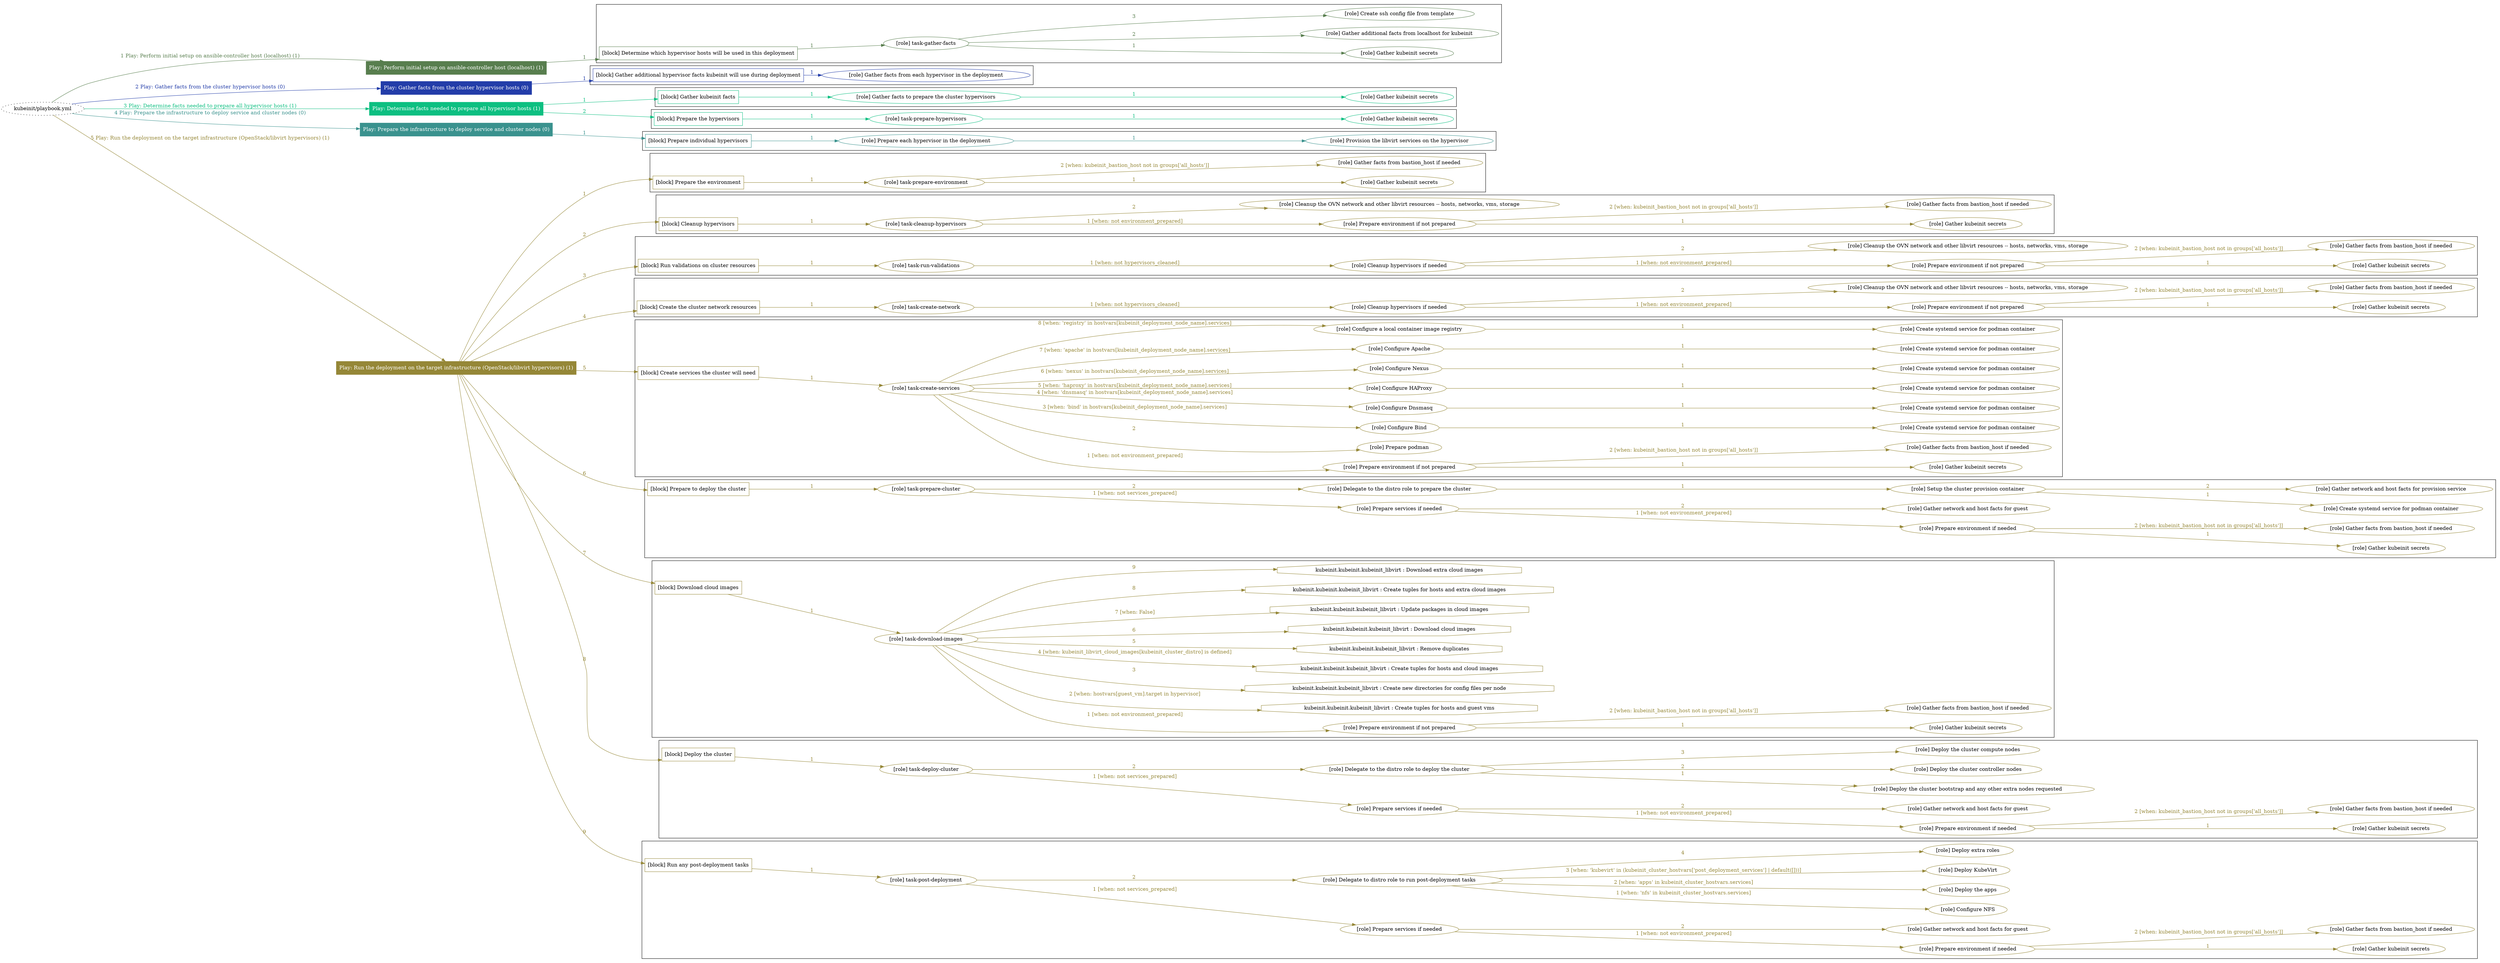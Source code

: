 digraph {
	graph [concentrate=true ordering=in rankdir=LR ratio=fill]
	edge [esep=5 sep=10]
	"kubeinit/playbook.yml" [URL="/home/runner/work/kubeinit/kubeinit/kubeinit/playbook.yml" id=playbook_a5811d7a style=dotted]
	"kubeinit/playbook.yml" -> play_bf5b023a [label="1 Play: Perform initial setup on ansible-controller host (localhost) (1)" color="#587e4e" fontcolor="#587e4e" id=edge_play_bf5b023a labeltooltip="1 Play: Perform initial setup on ansible-controller host (localhost) (1)" tooltip="1 Play: Perform initial setup on ansible-controller host (localhost) (1)"]
	subgraph "Play: Perform initial setup on ansible-controller host (localhost) (1)" {
		play_bf5b023a [label="Play: Perform initial setup on ansible-controller host (localhost) (1)" URL="/home/runner/work/kubeinit/kubeinit/kubeinit/playbook.yml" color="#587e4e" fontcolor="#ffffff" id=play_bf5b023a shape=box style=filled tooltip=localhost]
		play_bf5b023a -> block_277fdc52 [label=1 color="#587e4e" fontcolor="#587e4e" id=edge_block_277fdc52 labeltooltip=1 tooltip=1]
		subgraph cluster_block_277fdc52 {
			block_277fdc52 [label="[block] Determine which hypervisor hosts will be used in this deployment" URL="/home/runner/work/kubeinit/kubeinit/kubeinit/playbook.yml" color="#587e4e" id=block_277fdc52 labeltooltip="Determine which hypervisor hosts will be used in this deployment" shape=box tooltip="Determine which hypervisor hosts will be used in this deployment"]
			block_277fdc52 -> role_ff6aedda [label="1 " color="#587e4e" fontcolor="#587e4e" id=edge_role_ff6aedda labeltooltip="1 " tooltip="1 "]
			subgraph "task-gather-facts" {
				role_ff6aedda [label="[role] task-gather-facts" URL="/home/runner/work/kubeinit/kubeinit/kubeinit/playbook.yml" color="#587e4e" id=role_ff6aedda tooltip="task-gather-facts"]
				role_ff6aedda -> role_d02227ca [label="1 " color="#587e4e" fontcolor="#587e4e" id=edge_role_d02227ca labeltooltip="1 " tooltip="1 "]
				subgraph "Gather kubeinit secrets" {
					role_d02227ca [label="[role] Gather kubeinit secrets" URL="/home/runner/.ansible/collections/ansible_collections/kubeinit/kubeinit/roles/kubeinit_prepare/tasks/build_hypervisors_group.yml" color="#587e4e" id=role_d02227ca tooltip="Gather kubeinit secrets"]
				}
				role_ff6aedda -> role_56d27eb5 [label="2 " color="#587e4e" fontcolor="#587e4e" id=edge_role_56d27eb5 labeltooltip="2 " tooltip="2 "]
				subgraph "Gather additional facts from localhost for kubeinit" {
					role_56d27eb5 [label="[role] Gather additional facts from localhost for kubeinit" URL="/home/runner/.ansible/collections/ansible_collections/kubeinit/kubeinit/roles/kubeinit_prepare/tasks/build_hypervisors_group.yml" color="#587e4e" id=role_56d27eb5 tooltip="Gather additional facts from localhost for kubeinit"]
				}
				role_ff6aedda -> role_a5b6de75 [label="3 " color="#587e4e" fontcolor="#587e4e" id=edge_role_a5b6de75 labeltooltip="3 " tooltip="3 "]
				subgraph "Create ssh config file from template" {
					role_a5b6de75 [label="[role] Create ssh config file from template" URL="/home/runner/.ansible/collections/ansible_collections/kubeinit/kubeinit/roles/kubeinit_prepare/tasks/build_hypervisors_group.yml" color="#587e4e" id=role_a5b6de75 tooltip="Create ssh config file from template"]
				}
			}
		}
	}
	"kubeinit/playbook.yml" -> play_1f53158e [label="2 Play: Gather facts from the cluster hypervisor hosts (0)" color="#233da9" fontcolor="#233da9" id=edge_play_1f53158e labeltooltip="2 Play: Gather facts from the cluster hypervisor hosts (0)" tooltip="2 Play: Gather facts from the cluster hypervisor hosts (0)"]
	subgraph "Play: Gather facts from the cluster hypervisor hosts (0)" {
		play_1f53158e [label="Play: Gather facts from the cluster hypervisor hosts (0)" URL="/home/runner/work/kubeinit/kubeinit/kubeinit/playbook.yml" color="#233da9" fontcolor="#ffffff" id=play_1f53158e shape=box style=filled tooltip="Play: Gather facts from the cluster hypervisor hosts (0)"]
		play_1f53158e -> block_b3f96560 [label=1 color="#233da9" fontcolor="#233da9" id=edge_block_b3f96560 labeltooltip=1 tooltip=1]
		subgraph cluster_block_b3f96560 {
			block_b3f96560 [label="[block] Gather additional hypervisor facts kubeinit will use during deployment" URL="/home/runner/work/kubeinit/kubeinit/kubeinit/playbook.yml" color="#233da9" id=block_b3f96560 labeltooltip="Gather additional hypervisor facts kubeinit will use during deployment" shape=box tooltip="Gather additional hypervisor facts kubeinit will use during deployment"]
			block_b3f96560 -> role_25d240e8 [label="1 " color="#233da9" fontcolor="#233da9" id=edge_role_25d240e8 labeltooltip="1 " tooltip="1 "]
			subgraph "Gather facts from each hypervisor in the deployment" {
				role_25d240e8 [label="[role] Gather facts from each hypervisor in the deployment" URL="/home/runner/work/kubeinit/kubeinit/kubeinit/playbook.yml" color="#233da9" id=role_25d240e8 tooltip="Gather facts from each hypervisor in the deployment"]
			}
		}
	}
	"kubeinit/playbook.yml" -> play_48c5c0eb [label="3 Play: Determine facts needed to prepare all hypervisor hosts (1)" color="#0dbf81" fontcolor="#0dbf81" id=edge_play_48c5c0eb labeltooltip="3 Play: Determine facts needed to prepare all hypervisor hosts (1)" tooltip="3 Play: Determine facts needed to prepare all hypervisor hosts (1)"]
	subgraph "Play: Determine facts needed to prepare all hypervisor hosts (1)" {
		play_48c5c0eb [label="Play: Determine facts needed to prepare all hypervisor hosts (1)" URL="/home/runner/work/kubeinit/kubeinit/kubeinit/playbook.yml" color="#0dbf81" fontcolor="#ffffff" id=play_48c5c0eb shape=box style=filled tooltip=localhost]
		play_48c5c0eb -> block_e819ae18 [label=1 color="#0dbf81" fontcolor="#0dbf81" id=edge_block_e819ae18 labeltooltip=1 tooltip=1]
		subgraph cluster_block_e819ae18 {
			block_e819ae18 [label="[block] Gather kubeinit facts" URL="/home/runner/work/kubeinit/kubeinit/kubeinit/playbook.yml" color="#0dbf81" id=block_e819ae18 labeltooltip="Gather kubeinit facts" shape=box tooltip="Gather kubeinit facts"]
			block_e819ae18 -> role_9982ecf5 [label="1 " color="#0dbf81" fontcolor="#0dbf81" id=edge_role_9982ecf5 labeltooltip="1 " tooltip="1 "]
			subgraph "Gather facts to prepare the cluster hypervisors" {
				role_9982ecf5 [label="[role] Gather facts to prepare the cluster hypervisors" URL="/home/runner/work/kubeinit/kubeinit/kubeinit/playbook.yml" color="#0dbf81" id=role_9982ecf5 tooltip="Gather facts to prepare the cluster hypervisors"]
				role_9982ecf5 -> role_573c78be [label="1 " color="#0dbf81" fontcolor="#0dbf81" id=edge_role_573c78be labeltooltip="1 " tooltip="1 "]
				subgraph "Gather kubeinit secrets" {
					role_573c78be [label="[role] Gather kubeinit secrets" URL="/home/runner/.ansible/collections/ansible_collections/kubeinit/kubeinit/roles/kubeinit_prepare/tasks/gather_kubeinit_facts.yml" color="#0dbf81" id=role_573c78be tooltip="Gather kubeinit secrets"]
				}
			}
		}
		play_48c5c0eb -> block_0da2bea5 [label=2 color="#0dbf81" fontcolor="#0dbf81" id=edge_block_0da2bea5 labeltooltip=2 tooltip=2]
		subgraph cluster_block_0da2bea5 {
			block_0da2bea5 [label="[block] Prepare the hypervisors" URL="/home/runner/work/kubeinit/kubeinit/kubeinit/playbook.yml" color="#0dbf81" id=block_0da2bea5 labeltooltip="Prepare the hypervisors" shape=box tooltip="Prepare the hypervisors"]
			block_0da2bea5 -> role_24fccb8b [label="1 " color="#0dbf81" fontcolor="#0dbf81" id=edge_role_24fccb8b labeltooltip="1 " tooltip="1 "]
			subgraph "task-prepare-hypervisors" {
				role_24fccb8b [label="[role] task-prepare-hypervisors" URL="/home/runner/work/kubeinit/kubeinit/kubeinit/playbook.yml" color="#0dbf81" id=role_24fccb8b tooltip="task-prepare-hypervisors"]
				role_24fccb8b -> role_b5757623 [label="1 " color="#0dbf81" fontcolor="#0dbf81" id=edge_role_b5757623 labeltooltip="1 " tooltip="1 "]
				subgraph "Gather kubeinit secrets" {
					role_b5757623 [label="[role] Gather kubeinit secrets" URL="/home/runner/.ansible/collections/ansible_collections/kubeinit/kubeinit/roles/kubeinit_prepare/tasks/gather_kubeinit_facts.yml" color="#0dbf81" id=role_b5757623 tooltip="Gather kubeinit secrets"]
				}
			}
		}
	}
	"kubeinit/playbook.yml" -> play_1d3a3dfd [label="4 Play: Prepare the infrastructure to deploy service and cluster nodes (0)" color="#3a928e" fontcolor="#3a928e" id=edge_play_1d3a3dfd labeltooltip="4 Play: Prepare the infrastructure to deploy service and cluster nodes (0)" tooltip="4 Play: Prepare the infrastructure to deploy service and cluster nodes (0)"]
	subgraph "Play: Prepare the infrastructure to deploy service and cluster nodes (0)" {
		play_1d3a3dfd [label="Play: Prepare the infrastructure to deploy service and cluster nodes (0)" URL="/home/runner/work/kubeinit/kubeinit/kubeinit/playbook.yml" color="#3a928e" fontcolor="#ffffff" id=play_1d3a3dfd shape=box style=filled tooltip="Play: Prepare the infrastructure to deploy service and cluster nodes (0)"]
		play_1d3a3dfd -> block_4369a613 [label=1 color="#3a928e" fontcolor="#3a928e" id=edge_block_4369a613 labeltooltip=1 tooltip=1]
		subgraph cluster_block_4369a613 {
			block_4369a613 [label="[block] Prepare individual hypervisors" URL="/home/runner/work/kubeinit/kubeinit/kubeinit/playbook.yml" color="#3a928e" id=block_4369a613 labeltooltip="Prepare individual hypervisors" shape=box tooltip="Prepare individual hypervisors"]
			block_4369a613 -> role_7b277ced [label="1 " color="#3a928e" fontcolor="#3a928e" id=edge_role_7b277ced labeltooltip="1 " tooltip="1 "]
			subgraph "Prepare each hypervisor in the deployment" {
				role_7b277ced [label="[role] Prepare each hypervisor in the deployment" URL="/home/runner/work/kubeinit/kubeinit/kubeinit/playbook.yml" color="#3a928e" id=role_7b277ced tooltip="Prepare each hypervisor in the deployment"]
				role_7b277ced -> role_2cafd900 [label="1 " color="#3a928e" fontcolor="#3a928e" id=edge_role_2cafd900 labeltooltip="1 " tooltip="1 "]
				subgraph "Provision the libvirt services on the hypervisor" {
					role_2cafd900 [label="[role] Provision the libvirt services on the hypervisor" URL="/home/runner/.ansible/collections/ansible_collections/kubeinit/kubeinit/roles/kubeinit_prepare/tasks/prepare_hypervisor.yml" color="#3a928e" id=role_2cafd900 tooltip="Provision the libvirt services on the hypervisor"]
				}
			}
		}
	}
	"kubeinit/playbook.yml" -> play_1e364621 [label="5 Play: Run the deployment on the target infrastructure (OpenStack/libvirt hypervisors) (1)" color="#958737" fontcolor="#958737" id=edge_play_1e364621 labeltooltip="5 Play: Run the deployment on the target infrastructure (OpenStack/libvirt hypervisors) (1)" tooltip="5 Play: Run the deployment on the target infrastructure (OpenStack/libvirt hypervisors) (1)"]
	subgraph "Play: Run the deployment on the target infrastructure (OpenStack/libvirt hypervisors) (1)" {
		play_1e364621 [label="Play: Run the deployment on the target infrastructure (OpenStack/libvirt hypervisors) (1)" URL="/home/runner/work/kubeinit/kubeinit/kubeinit/playbook.yml" color="#958737" fontcolor="#ffffff" id=play_1e364621 shape=box style=filled tooltip=localhost]
		play_1e364621 -> block_69f8a39c [label=1 color="#958737" fontcolor="#958737" id=edge_block_69f8a39c labeltooltip=1 tooltip=1]
		subgraph cluster_block_69f8a39c {
			block_69f8a39c [label="[block] Prepare the environment" URL="/home/runner/work/kubeinit/kubeinit/kubeinit/playbook.yml" color="#958737" id=block_69f8a39c labeltooltip="Prepare the environment" shape=box tooltip="Prepare the environment"]
			block_69f8a39c -> role_110ec83a [label="1 " color="#958737" fontcolor="#958737" id=edge_role_110ec83a labeltooltip="1 " tooltip="1 "]
			subgraph "task-prepare-environment" {
				role_110ec83a [label="[role] task-prepare-environment" URL="/home/runner/work/kubeinit/kubeinit/kubeinit/playbook.yml" color="#958737" id=role_110ec83a tooltip="task-prepare-environment"]
				role_110ec83a -> role_d452dceb [label="1 " color="#958737" fontcolor="#958737" id=edge_role_d452dceb labeltooltip="1 " tooltip="1 "]
				subgraph "Gather kubeinit secrets" {
					role_d452dceb [label="[role] Gather kubeinit secrets" URL="/home/runner/.ansible/collections/ansible_collections/kubeinit/kubeinit/roles/kubeinit_prepare/tasks/gather_kubeinit_facts.yml" color="#958737" id=role_d452dceb tooltip="Gather kubeinit secrets"]
				}
				role_110ec83a -> role_d67db350 [label="2 [when: kubeinit_bastion_host not in groups['all_hosts']]" color="#958737" fontcolor="#958737" id=edge_role_d67db350 labeltooltip="2 [when: kubeinit_bastion_host not in groups['all_hosts']]" tooltip="2 [when: kubeinit_bastion_host not in groups['all_hosts']]"]
				subgraph "Gather facts from bastion_host if needed" {
					role_d67db350 [label="[role] Gather facts from bastion_host if needed" URL="/home/runner/.ansible/collections/ansible_collections/kubeinit/kubeinit/roles/kubeinit_prepare/tasks/main.yml" color="#958737" id=role_d67db350 tooltip="Gather facts from bastion_host if needed"]
				}
			}
		}
		play_1e364621 -> block_6794bf12 [label=2 color="#958737" fontcolor="#958737" id=edge_block_6794bf12 labeltooltip=2 tooltip=2]
		subgraph cluster_block_6794bf12 {
			block_6794bf12 [label="[block] Cleanup hypervisors" URL="/home/runner/work/kubeinit/kubeinit/kubeinit/playbook.yml" color="#958737" id=block_6794bf12 labeltooltip="Cleanup hypervisors" shape=box tooltip="Cleanup hypervisors"]
			block_6794bf12 -> role_26161e7f [label="1 " color="#958737" fontcolor="#958737" id=edge_role_26161e7f labeltooltip="1 " tooltip="1 "]
			subgraph "task-cleanup-hypervisors" {
				role_26161e7f [label="[role] task-cleanup-hypervisors" URL="/home/runner/work/kubeinit/kubeinit/kubeinit/playbook.yml" color="#958737" id=role_26161e7f tooltip="task-cleanup-hypervisors"]
				role_26161e7f -> role_4351d676 [label="1 [when: not environment_prepared]" color="#958737" fontcolor="#958737" id=edge_role_4351d676 labeltooltip="1 [when: not environment_prepared]" tooltip="1 [when: not environment_prepared]"]
				subgraph "Prepare environment if not prepared" {
					role_4351d676 [label="[role] Prepare environment if not prepared" URL="/home/runner/.ansible/collections/ansible_collections/kubeinit/kubeinit/roles/kubeinit_libvirt/tasks/cleanup_hypervisors.yml" color="#958737" id=role_4351d676 tooltip="Prepare environment if not prepared"]
					role_4351d676 -> role_7bf3e6ee [label="1 " color="#958737" fontcolor="#958737" id=edge_role_7bf3e6ee labeltooltip="1 " tooltip="1 "]
					subgraph "Gather kubeinit secrets" {
						role_7bf3e6ee [label="[role] Gather kubeinit secrets" URL="/home/runner/.ansible/collections/ansible_collections/kubeinit/kubeinit/roles/kubeinit_prepare/tasks/gather_kubeinit_facts.yml" color="#958737" id=role_7bf3e6ee tooltip="Gather kubeinit secrets"]
					}
					role_4351d676 -> role_13c2f03b [label="2 [when: kubeinit_bastion_host not in groups['all_hosts']]" color="#958737" fontcolor="#958737" id=edge_role_13c2f03b labeltooltip="2 [when: kubeinit_bastion_host not in groups['all_hosts']]" tooltip="2 [when: kubeinit_bastion_host not in groups['all_hosts']]"]
					subgraph "Gather facts from bastion_host if needed" {
						role_13c2f03b [label="[role] Gather facts from bastion_host if needed" URL="/home/runner/.ansible/collections/ansible_collections/kubeinit/kubeinit/roles/kubeinit_prepare/tasks/main.yml" color="#958737" id=role_13c2f03b tooltip="Gather facts from bastion_host if needed"]
					}
				}
				role_26161e7f -> role_f6fa6a6a [label="2 " color="#958737" fontcolor="#958737" id=edge_role_f6fa6a6a labeltooltip="2 " tooltip="2 "]
				subgraph "Cleanup the OVN network and other libvirt resources -- hosts, networks, vms, storage" {
					role_f6fa6a6a [label="[role] Cleanup the OVN network and other libvirt resources -- hosts, networks, vms, storage" URL="/home/runner/.ansible/collections/ansible_collections/kubeinit/kubeinit/roles/kubeinit_libvirt/tasks/cleanup_hypervisors.yml" color="#958737" id=role_f6fa6a6a tooltip="Cleanup the OVN network and other libvirt resources -- hosts, networks, vms, storage"]
				}
			}
		}
		play_1e364621 -> block_dc585497 [label=3 color="#958737" fontcolor="#958737" id=edge_block_dc585497 labeltooltip=3 tooltip=3]
		subgraph cluster_block_dc585497 {
			block_dc585497 [label="[block] Run validations on cluster resources" URL="/home/runner/work/kubeinit/kubeinit/kubeinit/playbook.yml" color="#958737" id=block_dc585497 labeltooltip="Run validations on cluster resources" shape=box tooltip="Run validations on cluster resources"]
			block_dc585497 -> role_fcebba81 [label="1 " color="#958737" fontcolor="#958737" id=edge_role_fcebba81 labeltooltip="1 " tooltip="1 "]
			subgraph "task-run-validations" {
				role_fcebba81 [label="[role] task-run-validations" URL="/home/runner/work/kubeinit/kubeinit/kubeinit/playbook.yml" color="#958737" id=role_fcebba81 tooltip="task-run-validations"]
				role_fcebba81 -> role_25a9435f [label="1 [when: not hypervisors_cleaned]" color="#958737" fontcolor="#958737" id=edge_role_25a9435f labeltooltip="1 [when: not hypervisors_cleaned]" tooltip="1 [when: not hypervisors_cleaned]"]
				subgraph "Cleanup hypervisors if needed" {
					role_25a9435f [label="[role] Cleanup hypervisors if needed" URL="/home/runner/.ansible/collections/ansible_collections/kubeinit/kubeinit/roles/kubeinit_validations/tasks/main.yml" color="#958737" id=role_25a9435f tooltip="Cleanup hypervisors if needed"]
					role_25a9435f -> role_2263d053 [label="1 [when: not environment_prepared]" color="#958737" fontcolor="#958737" id=edge_role_2263d053 labeltooltip="1 [when: not environment_prepared]" tooltip="1 [when: not environment_prepared]"]
					subgraph "Prepare environment if not prepared" {
						role_2263d053 [label="[role] Prepare environment if not prepared" URL="/home/runner/.ansible/collections/ansible_collections/kubeinit/kubeinit/roles/kubeinit_libvirt/tasks/cleanup_hypervisors.yml" color="#958737" id=role_2263d053 tooltip="Prepare environment if not prepared"]
						role_2263d053 -> role_7da36132 [label="1 " color="#958737" fontcolor="#958737" id=edge_role_7da36132 labeltooltip="1 " tooltip="1 "]
						subgraph "Gather kubeinit secrets" {
							role_7da36132 [label="[role] Gather kubeinit secrets" URL="/home/runner/.ansible/collections/ansible_collections/kubeinit/kubeinit/roles/kubeinit_prepare/tasks/gather_kubeinit_facts.yml" color="#958737" id=role_7da36132 tooltip="Gather kubeinit secrets"]
						}
						role_2263d053 -> role_9b4abb1b [label="2 [when: kubeinit_bastion_host not in groups['all_hosts']]" color="#958737" fontcolor="#958737" id=edge_role_9b4abb1b labeltooltip="2 [when: kubeinit_bastion_host not in groups['all_hosts']]" tooltip="2 [when: kubeinit_bastion_host not in groups['all_hosts']]"]
						subgraph "Gather facts from bastion_host if needed" {
							role_9b4abb1b [label="[role] Gather facts from bastion_host if needed" URL="/home/runner/.ansible/collections/ansible_collections/kubeinit/kubeinit/roles/kubeinit_prepare/tasks/main.yml" color="#958737" id=role_9b4abb1b tooltip="Gather facts from bastion_host if needed"]
						}
					}
					role_25a9435f -> role_8c25d525 [label="2 " color="#958737" fontcolor="#958737" id=edge_role_8c25d525 labeltooltip="2 " tooltip="2 "]
					subgraph "Cleanup the OVN network and other libvirt resources -- hosts, networks, vms, storage" {
						role_8c25d525 [label="[role] Cleanup the OVN network and other libvirt resources -- hosts, networks, vms, storage" URL="/home/runner/.ansible/collections/ansible_collections/kubeinit/kubeinit/roles/kubeinit_libvirt/tasks/cleanup_hypervisors.yml" color="#958737" id=role_8c25d525 tooltip="Cleanup the OVN network and other libvirt resources -- hosts, networks, vms, storage"]
					}
				}
			}
		}
		play_1e364621 -> block_54b7585c [label=4 color="#958737" fontcolor="#958737" id=edge_block_54b7585c labeltooltip=4 tooltip=4]
		subgraph cluster_block_54b7585c {
			block_54b7585c [label="[block] Create the cluster network resources" URL="/home/runner/work/kubeinit/kubeinit/kubeinit/playbook.yml" color="#958737" id=block_54b7585c labeltooltip="Create the cluster network resources" shape=box tooltip="Create the cluster network resources"]
			block_54b7585c -> role_2d781882 [label="1 " color="#958737" fontcolor="#958737" id=edge_role_2d781882 labeltooltip="1 " tooltip="1 "]
			subgraph "task-create-network" {
				role_2d781882 [label="[role] task-create-network" URL="/home/runner/work/kubeinit/kubeinit/kubeinit/playbook.yml" color="#958737" id=role_2d781882 tooltip="task-create-network"]
				role_2d781882 -> role_9ea0c784 [label="1 [when: not hypervisors_cleaned]" color="#958737" fontcolor="#958737" id=edge_role_9ea0c784 labeltooltip="1 [when: not hypervisors_cleaned]" tooltip="1 [when: not hypervisors_cleaned]"]
				subgraph "Cleanup hypervisors if needed" {
					role_9ea0c784 [label="[role] Cleanup hypervisors if needed" URL="/home/runner/.ansible/collections/ansible_collections/kubeinit/kubeinit/roles/kubeinit_libvirt/tasks/create_network.yml" color="#958737" id=role_9ea0c784 tooltip="Cleanup hypervisors if needed"]
					role_9ea0c784 -> role_78431533 [label="1 [when: not environment_prepared]" color="#958737" fontcolor="#958737" id=edge_role_78431533 labeltooltip="1 [when: not environment_prepared]" tooltip="1 [when: not environment_prepared]"]
					subgraph "Prepare environment if not prepared" {
						role_78431533 [label="[role] Prepare environment if not prepared" URL="/home/runner/.ansible/collections/ansible_collections/kubeinit/kubeinit/roles/kubeinit_libvirt/tasks/cleanup_hypervisors.yml" color="#958737" id=role_78431533 tooltip="Prepare environment if not prepared"]
						role_78431533 -> role_e0b24396 [label="1 " color="#958737" fontcolor="#958737" id=edge_role_e0b24396 labeltooltip="1 " tooltip="1 "]
						subgraph "Gather kubeinit secrets" {
							role_e0b24396 [label="[role] Gather kubeinit secrets" URL="/home/runner/.ansible/collections/ansible_collections/kubeinit/kubeinit/roles/kubeinit_prepare/tasks/gather_kubeinit_facts.yml" color="#958737" id=role_e0b24396 tooltip="Gather kubeinit secrets"]
						}
						role_78431533 -> role_91c66ed6 [label="2 [when: kubeinit_bastion_host not in groups['all_hosts']]" color="#958737" fontcolor="#958737" id=edge_role_91c66ed6 labeltooltip="2 [when: kubeinit_bastion_host not in groups['all_hosts']]" tooltip="2 [when: kubeinit_bastion_host not in groups['all_hosts']]"]
						subgraph "Gather facts from bastion_host if needed" {
							role_91c66ed6 [label="[role] Gather facts from bastion_host if needed" URL="/home/runner/.ansible/collections/ansible_collections/kubeinit/kubeinit/roles/kubeinit_prepare/tasks/main.yml" color="#958737" id=role_91c66ed6 tooltip="Gather facts from bastion_host if needed"]
						}
					}
					role_9ea0c784 -> role_1f867ba6 [label="2 " color="#958737" fontcolor="#958737" id=edge_role_1f867ba6 labeltooltip="2 " tooltip="2 "]
					subgraph "Cleanup the OVN network and other libvirt resources -- hosts, networks, vms, storage" {
						role_1f867ba6 [label="[role] Cleanup the OVN network and other libvirt resources -- hosts, networks, vms, storage" URL="/home/runner/.ansible/collections/ansible_collections/kubeinit/kubeinit/roles/kubeinit_libvirt/tasks/cleanup_hypervisors.yml" color="#958737" id=role_1f867ba6 tooltip="Cleanup the OVN network and other libvirt resources -- hosts, networks, vms, storage"]
					}
				}
			}
		}
		play_1e364621 -> block_653bd51b [label=5 color="#958737" fontcolor="#958737" id=edge_block_653bd51b labeltooltip=5 tooltip=5]
		subgraph cluster_block_653bd51b {
			block_653bd51b [label="[block] Create services the cluster will need" URL="/home/runner/work/kubeinit/kubeinit/kubeinit/playbook.yml" color="#958737" id=block_653bd51b labeltooltip="Create services the cluster will need" shape=box tooltip="Create services the cluster will need"]
			block_653bd51b -> role_b89ed961 [label="1 " color="#958737" fontcolor="#958737" id=edge_role_b89ed961 labeltooltip="1 " tooltip="1 "]
			subgraph "task-create-services" {
				role_b89ed961 [label="[role] task-create-services" URL="/home/runner/work/kubeinit/kubeinit/kubeinit/playbook.yml" color="#958737" id=role_b89ed961 tooltip="task-create-services"]
				role_b89ed961 -> role_f609ae73 [label="1 [when: not environment_prepared]" color="#958737" fontcolor="#958737" id=edge_role_f609ae73 labeltooltip="1 [when: not environment_prepared]" tooltip="1 [when: not environment_prepared]"]
				subgraph "Prepare environment if not prepared" {
					role_f609ae73 [label="[role] Prepare environment if not prepared" URL="/home/runner/.ansible/collections/ansible_collections/kubeinit/kubeinit/roles/kubeinit_services/tasks/main.yml" color="#958737" id=role_f609ae73 tooltip="Prepare environment if not prepared"]
					role_f609ae73 -> role_4ea4e09d [label="1 " color="#958737" fontcolor="#958737" id=edge_role_4ea4e09d labeltooltip="1 " tooltip="1 "]
					subgraph "Gather kubeinit secrets" {
						role_4ea4e09d [label="[role] Gather kubeinit secrets" URL="/home/runner/.ansible/collections/ansible_collections/kubeinit/kubeinit/roles/kubeinit_prepare/tasks/gather_kubeinit_facts.yml" color="#958737" id=role_4ea4e09d tooltip="Gather kubeinit secrets"]
					}
					role_f609ae73 -> role_e8c26a65 [label="2 [when: kubeinit_bastion_host not in groups['all_hosts']]" color="#958737" fontcolor="#958737" id=edge_role_e8c26a65 labeltooltip="2 [when: kubeinit_bastion_host not in groups['all_hosts']]" tooltip="2 [when: kubeinit_bastion_host not in groups['all_hosts']]"]
					subgraph "Gather facts from bastion_host if needed" {
						role_e8c26a65 [label="[role] Gather facts from bastion_host if needed" URL="/home/runner/.ansible/collections/ansible_collections/kubeinit/kubeinit/roles/kubeinit_prepare/tasks/main.yml" color="#958737" id=role_e8c26a65 tooltip="Gather facts from bastion_host if needed"]
					}
				}
				role_b89ed961 -> role_c489e034 [label="2 " color="#958737" fontcolor="#958737" id=edge_role_c489e034 labeltooltip="2 " tooltip="2 "]
				subgraph "Prepare podman" {
					role_c489e034 [label="[role] Prepare podman" URL="/home/runner/.ansible/collections/ansible_collections/kubeinit/kubeinit/roles/kubeinit_services/tasks/00_create_service_pod.yml" color="#958737" id=role_c489e034 tooltip="Prepare podman"]
				}
				role_b89ed961 -> role_d303be6b [label="3 [when: 'bind' in hostvars[kubeinit_deployment_node_name].services]" color="#958737" fontcolor="#958737" id=edge_role_d303be6b labeltooltip="3 [when: 'bind' in hostvars[kubeinit_deployment_node_name].services]" tooltip="3 [when: 'bind' in hostvars[kubeinit_deployment_node_name].services]"]
				subgraph "Configure Bind" {
					role_d303be6b [label="[role] Configure Bind" URL="/home/runner/.ansible/collections/ansible_collections/kubeinit/kubeinit/roles/kubeinit_services/tasks/start_services_containers.yml" color="#958737" id=role_d303be6b tooltip="Configure Bind"]
					role_d303be6b -> role_a76f1892 [label="1 " color="#958737" fontcolor="#958737" id=edge_role_a76f1892 labeltooltip="1 " tooltip="1 "]
					subgraph "Create systemd service for podman container" {
						role_a76f1892 [label="[role] Create systemd service for podman container" URL="/home/runner/.ansible/collections/ansible_collections/kubeinit/kubeinit/roles/kubeinit_bind/tasks/main.yml" color="#958737" id=role_a76f1892 tooltip="Create systemd service for podman container"]
					}
				}
				role_b89ed961 -> role_ccc7c4c6 [label="4 [when: 'dnsmasq' in hostvars[kubeinit_deployment_node_name].services]" color="#958737" fontcolor="#958737" id=edge_role_ccc7c4c6 labeltooltip="4 [when: 'dnsmasq' in hostvars[kubeinit_deployment_node_name].services]" tooltip="4 [when: 'dnsmasq' in hostvars[kubeinit_deployment_node_name].services]"]
				subgraph "Configure Dnsmasq" {
					role_ccc7c4c6 [label="[role] Configure Dnsmasq" URL="/home/runner/.ansible/collections/ansible_collections/kubeinit/kubeinit/roles/kubeinit_services/tasks/start_services_containers.yml" color="#958737" id=role_ccc7c4c6 tooltip="Configure Dnsmasq"]
					role_ccc7c4c6 -> role_ae7fa170 [label="1 " color="#958737" fontcolor="#958737" id=edge_role_ae7fa170 labeltooltip="1 " tooltip="1 "]
					subgraph "Create systemd service for podman container" {
						role_ae7fa170 [label="[role] Create systemd service for podman container" URL="/home/runner/.ansible/collections/ansible_collections/kubeinit/kubeinit/roles/kubeinit_dnsmasq/tasks/main.yml" color="#958737" id=role_ae7fa170 tooltip="Create systemd service for podman container"]
					}
				}
				role_b89ed961 -> role_d8d6c2b8 [label="5 [when: 'haproxy' in hostvars[kubeinit_deployment_node_name].services]" color="#958737" fontcolor="#958737" id=edge_role_d8d6c2b8 labeltooltip="5 [when: 'haproxy' in hostvars[kubeinit_deployment_node_name].services]" tooltip="5 [when: 'haproxy' in hostvars[kubeinit_deployment_node_name].services]"]
				subgraph "Configure HAProxy" {
					role_d8d6c2b8 [label="[role] Configure HAProxy" URL="/home/runner/.ansible/collections/ansible_collections/kubeinit/kubeinit/roles/kubeinit_services/tasks/start_services_containers.yml" color="#958737" id=role_d8d6c2b8 tooltip="Configure HAProxy"]
					role_d8d6c2b8 -> role_9862f80a [label="1 " color="#958737" fontcolor="#958737" id=edge_role_9862f80a labeltooltip="1 " tooltip="1 "]
					subgraph "Create systemd service for podman container" {
						role_9862f80a [label="[role] Create systemd service for podman container" URL="/home/runner/.ansible/collections/ansible_collections/kubeinit/kubeinit/roles/kubeinit_haproxy/tasks/main.yml" color="#958737" id=role_9862f80a tooltip="Create systemd service for podman container"]
					}
				}
				role_b89ed961 -> role_339fca22 [label="6 [when: 'nexus' in hostvars[kubeinit_deployment_node_name].services]" color="#958737" fontcolor="#958737" id=edge_role_339fca22 labeltooltip="6 [when: 'nexus' in hostvars[kubeinit_deployment_node_name].services]" tooltip="6 [when: 'nexus' in hostvars[kubeinit_deployment_node_name].services]"]
				subgraph "Configure Nexus" {
					role_339fca22 [label="[role] Configure Nexus" URL="/home/runner/.ansible/collections/ansible_collections/kubeinit/kubeinit/roles/kubeinit_services/tasks/start_services_containers.yml" color="#958737" id=role_339fca22 tooltip="Configure Nexus"]
					role_339fca22 -> role_16f16842 [label="1 " color="#958737" fontcolor="#958737" id=edge_role_16f16842 labeltooltip="1 " tooltip="1 "]
					subgraph "Create systemd service for podman container" {
						role_16f16842 [label="[role] Create systemd service for podman container" URL="/home/runner/.ansible/collections/ansible_collections/kubeinit/kubeinit/roles/kubeinit_nexus/tasks/main.yml" color="#958737" id=role_16f16842 tooltip="Create systemd service for podman container"]
					}
				}
				role_b89ed961 -> role_d7859e2e [label="7 [when: 'apache' in hostvars[kubeinit_deployment_node_name].services]" color="#958737" fontcolor="#958737" id=edge_role_d7859e2e labeltooltip="7 [when: 'apache' in hostvars[kubeinit_deployment_node_name].services]" tooltip="7 [when: 'apache' in hostvars[kubeinit_deployment_node_name].services]"]
				subgraph "Configure Apache" {
					role_d7859e2e [label="[role] Configure Apache" URL="/home/runner/.ansible/collections/ansible_collections/kubeinit/kubeinit/roles/kubeinit_services/tasks/start_services_containers.yml" color="#958737" id=role_d7859e2e tooltip="Configure Apache"]
					role_d7859e2e -> role_837a776c [label="1 " color="#958737" fontcolor="#958737" id=edge_role_837a776c labeltooltip="1 " tooltip="1 "]
					subgraph "Create systemd service for podman container" {
						role_837a776c [label="[role] Create systemd service for podman container" URL="/home/runner/.ansible/collections/ansible_collections/kubeinit/kubeinit/roles/kubeinit_apache/tasks/main.yml" color="#958737" id=role_837a776c tooltip="Create systemd service for podman container"]
					}
				}
				role_b89ed961 -> role_a7b36ef2 [label="8 [when: 'registry' in hostvars[kubeinit_deployment_node_name].services]" color="#958737" fontcolor="#958737" id=edge_role_a7b36ef2 labeltooltip="8 [when: 'registry' in hostvars[kubeinit_deployment_node_name].services]" tooltip="8 [when: 'registry' in hostvars[kubeinit_deployment_node_name].services]"]
				subgraph "Configure a local container image registry" {
					role_a7b36ef2 [label="[role] Configure a local container image registry" URL="/home/runner/.ansible/collections/ansible_collections/kubeinit/kubeinit/roles/kubeinit_services/tasks/start_services_containers.yml" color="#958737" id=role_a7b36ef2 tooltip="Configure a local container image registry"]
					role_a7b36ef2 -> role_64a43da3 [label="1 " color="#958737" fontcolor="#958737" id=edge_role_64a43da3 labeltooltip="1 " tooltip="1 "]
					subgraph "Create systemd service for podman container" {
						role_64a43da3 [label="[role] Create systemd service for podman container" URL="/home/runner/.ansible/collections/ansible_collections/kubeinit/kubeinit/roles/kubeinit_registry/tasks/main.yml" color="#958737" id=role_64a43da3 tooltip="Create systemd service for podman container"]
					}
				}
			}
		}
		play_1e364621 -> block_3fbad058 [label=6 color="#958737" fontcolor="#958737" id=edge_block_3fbad058 labeltooltip=6 tooltip=6]
		subgraph cluster_block_3fbad058 {
			block_3fbad058 [label="[block] Prepare to deploy the cluster" URL="/home/runner/work/kubeinit/kubeinit/kubeinit/playbook.yml" color="#958737" id=block_3fbad058 labeltooltip="Prepare to deploy the cluster" shape=box tooltip="Prepare to deploy the cluster"]
			block_3fbad058 -> role_db3f19da [label="1 " color="#958737" fontcolor="#958737" id=edge_role_db3f19da labeltooltip="1 " tooltip="1 "]
			subgraph "task-prepare-cluster" {
				role_db3f19da [label="[role] task-prepare-cluster" URL="/home/runner/work/kubeinit/kubeinit/kubeinit/playbook.yml" color="#958737" id=role_db3f19da tooltip="task-prepare-cluster"]
				role_db3f19da -> role_e5242e39 [label="1 [when: not services_prepared]" color="#958737" fontcolor="#958737" id=edge_role_e5242e39 labeltooltip="1 [when: not services_prepared]" tooltip="1 [when: not services_prepared]"]
				subgraph "Prepare services if needed" {
					role_e5242e39 [label="[role] Prepare services if needed" URL="/home/runner/.ansible/collections/ansible_collections/kubeinit/kubeinit/roles/kubeinit_prepare/tasks/prepare_cluster.yml" color="#958737" id=role_e5242e39 tooltip="Prepare services if needed"]
					role_e5242e39 -> role_ee72df27 [label="1 [when: not environment_prepared]" color="#958737" fontcolor="#958737" id=edge_role_ee72df27 labeltooltip="1 [when: not environment_prepared]" tooltip="1 [when: not environment_prepared]"]
					subgraph "Prepare environment if needed" {
						role_ee72df27 [label="[role] Prepare environment if needed" URL="/home/runner/.ansible/collections/ansible_collections/kubeinit/kubeinit/roles/kubeinit_services/tasks/prepare_services.yml" color="#958737" id=role_ee72df27 tooltip="Prepare environment if needed"]
						role_ee72df27 -> role_d8c754a4 [label="1 " color="#958737" fontcolor="#958737" id=edge_role_d8c754a4 labeltooltip="1 " tooltip="1 "]
						subgraph "Gather kubeinit secrets" {
							role_d8c754a4 [label="[role] Gather kubeinit secrets" URL="/home/runner/.ansible/collections/ansible_collections/kubeinit/kubeinit/roles/kubeinit_prepare/tasks/gather_kubeinit_facts.yml" color="#958737" id=role_d8c754a4 tooltip="Gather kubeinit secrets"]
						}
						role_ee72df27 -> role_2a4acd02 [label="2 [when: kubeinit_bastion_host not in groups['all_hosts']]" color="#958737" fontcolor="#958737" id=edge_role_2a4acd02 labeltooltip="2 [when: kubeinit_bastion_host not in groups['all_hosts']]" tooltip="2 [when: kubeinit_bastion_host not in groups['all_hosts']]"]
						subgraph "Gather facts from bastion_host if needed" {
							role_2a4acd02 [label="[role] Gather facts from bastion_host if needed" URL="/home/runner/.ansible/collections/ansible_collections/kubeinit/kubeinit/roles/kubeinit_prepare/tasks/main.yml" color="#958737" id=role_2a4acd02 tooltip="Gather facts from bastion_host if needed"]
						}
					}
					role_e5242e39 -> role_ffa8a75c [label="2 " color="#958737" fontcolor="#958737" id=edge_role_ffa8a75c labeltooltip="2 " tooltip="2 "]
					subgraph "Gather network and host facts for guest" {
						role_ffa8a75c [label="[role] Gather network and host facts for guest" URL="/home/runner/.ansible/collections/ansible_collections/kubeinit/kubeinit/roles/kubeinit_services/tasks/prepare_services.yml" color="#958737" id=role_ffa8a75c tooltip="Gather network and host facts for guest"]
					}
				}
				role_db3f19da -> role_df8da3d1 [label="2 " color="#958737" fontcolor="#958737" id=edge_role_df8da3d1 labeltooltip="2 " tooltip="2 "]
				subgraph "Delegate to the distro role to prepare the cluster" {
					role_df8da3d1 [label="[role] Delegate to the distro role to prepare the cluster" URL="/home/runner/.ansible/collections/ansible_collections/kubeinit/kubeinit/roles/kubeinit_prepare/tasks/prepare_cluster.yml" color="#958737" id=role_df8da3d1 tooltip="Delegate to the distro role to prepare the cluster"]
					role_df8da3d1 -> role_5dde64c1 [label="1 " color="#958737" fontcolor="#958737" id=edge_role_5dde64c1 labeltooltip="1 " tooltip="1 "]
					subgraph "Setup the cluster provision container" {
						role_5dde64c1 [label="[role] Setup the cluster provision container" URL="/home/runner/.ansible/collections/ansible_collections/kubeinit/kubeinit/roles/kubeinit_openshift/tasks/prepare_cluster.yml" color="#958737" id=role_5dde64c1 tooltip="Setup the cluster provision container"]
						role_5dde64c1 -> role_146e1a7b [label="1 " color="#958737" fontcolor="#958737" id=edge_role_146e1a7b labeltooltip="1 " tooltip="1 "]
						subgraph "Create systemd service for podman container" {
							role_146e1a7b [label="[role] Create systemd service for podman container" URL="/home/runner/.ansible/collections/ansible_collections/kubeinit/kubeinit/roles/kubeinit_services/tasks/create_provision_container.yml" color="#958737" id=role_146e1a7b tooltip="Create systemd service for podman container"]
						}
						role_5dde64c1 -> role_4507d505 [label="2 " color="#958737" fontcolor="#958737" id=edge_role_4507d505 labeltooltip="2 " tooltip="2 "]
						subgraph "Gather network and host facts for provision service" {
							role_4507d505 [label="[role] Gather network and host facts for provision service" URL="/home/runner/.ansible/collections/ansible_collections/kubeinit/kubeinit/roles/kubeinit_services/tasks/create_provision_container.yml" color="#958737" id=role_4507d505 tooltip="Gather network and host facts for provision service"]
						}
					}
				}
			}
		}
		play_1e364621 -> block_f07ce91a [label=7 color="#958737" fontcolor="#958737" id=edge_block_f07ce91a labeltooltip=7 tooltip=7]
		subgraph cluster_block_f07ce91a {
			block_f07ce91a [label="[block] Download cloud images" URL="/home/runner/work/kubeinit/kubeinit/kubeinit/playbook.yml" color="#958737" id=block_f07ce91a labeltooltip="Download cloud images" shape=box tooltip="Download cloud images"]
			block_f07ce91a -> role_1e91f027 [label="1 " color="#958737" fontcolor="#958737" id=edge_role_1e91f027 labeltooltip="1 " tooltip="1 "]
			subgraph "task-download-images" {
				role_1e91f027 [label="[role] task-download-images" URL="/home/runner/work/kubeinit/kubeinit/kubeinit/playbook.yml" color="#958737" id=role_1e91f027 tooltip="task-download-images"]
				role_1e91f027 -> role_e1e2eeeb [label="1 [when: not environment_prepared]" color="#958737" fontcolor="#958737" id=edge_role_e1e2eeeb labeltooltip="1 [when: not environment_prepared]" tooltip="1 [when: not environment_prepared]"]
				subgraph "Prepare environment if not prepared" {
					role_e1e2eeeb [label="[role] Prepare environment if not prepared" URL="/home/runner/.ansible/collections/ansible_collections/kubeinit/kubeinit/roles/kubeinit_libvirt/tasks/download_cloud_images.yml" color="#958737" id=role_e1e2eeeb tooltip="Prepare environment if not prepared"]
					role_e1e2eeeb -> role_7a33797d [label="1 " color="#958737" fontcolor="#958737" id=edge_role_7a33797d labeltooltip="1 " tooltip="1 "]
					subgraph "Gather kubeinit secrets" {
						role_7a33797d [label="[role] Gather kubeinit secrets" URL="/home/runner/.ansible/collections/ansible_collections/kubeinit/kubeinit/roles/kubeinit_prepare/tasks/gather_kubeinit_facts.yml" color="#958737" id=role_7a33797d tooltip="Gather kubeinit secrets"]
					}
					role_e1e2eeeb -> role_bc7970dc [label="2 [when: kubeinit_bastion_host not in groups['all_hosts']]" color="#958737" fontcolor="#958737" id=edge_role_bc7970dc labeltooltip="2 [when: kubeinit_bastion_host not in groups['all_hosts']]" tooltip="2 [when: kubeinit_bastion_host not in groups['all_hosts']]"]
					subgraph "Gather facts from bastion_host if needed" {
						role_bc7970dc [label="[role] Gather facts from bastion_host if needed" URL="/home/runner/.ansible/collections/ansible_collections/kubeinit/kubeinit/roles/kubeinit_prepare/tasks/main.yml" color="#958737" id=role_bc7970dc tooltip="Gather facts from bastion_host if needed"]
					}
				}
				task_21c20aaa [label="kubeinit.kubeinit.kubeinit_libvirt : Create tuples for hosts and guest vms" URL="/home/runner/.ansible/collections/ansible_collections/kubeinit/kubeinit/roles/kubeinit_libvirt/tasks/download_cloud_images.yml" color="#958737" id=task_21c20aaa shape=octagon tooltip="kubeinit.kubeinit.kubeinit_libvirt : Create tuples for hosts and guest vms"]
				role_1e91f027 -> task_21c20aaa [label="2 [when: hostvars[guest_vm].target in hypervisor]" color="#958737" fontcolor="#958737" id=edge_task_21c20aaa labeltooltip="2 [when: hostvars[guest_vm].target in hypervisor]" tooltip="2 [when: hostvars[guest_vm].target in hypervisor]"]
				task_be9c2cdc [label="kubeinit.kubeinit.kubeinit_libvirt : Create new directories for config files per node" URL="/home/runner/.ansible/collections/ansible_collections/kubeinit/kubeinit/roles/kubeinit_libvirt/tasks/download_cloud_images.yml" color="#958737" id=task_be9c2cdc shape=octagon tooltip="kubeinit.kubeinit.kubeinit_libvirt : Create new directories for config files per node"]
				role_1e91f027 -> task_be9c2cdc [label="3 " color="#958737" fontcolor="#958737" id=edge_task_be9c2cdc labeltooltip="3 " tooltip="3 "]
				task_28761476 [label="kubeinit.kubeinit.kubeinit_libvirt : Create tuples for hosts and cloud images" URL="/home/runner/.ansible/collections/ansible_collections/kubeinit/kubeinit/roles/kubeinit_libvirt/tasks/download_cloud_images.yml" color="#958737" id=task_28761476 shape=octagon tooltip="kubeinit.kubeinit.kubeinit_libvirt : Create tuples for hosts and cloud images"]
				role_1e91f027 -> task_28761476 [label="4 [when: kubeinit_libvirt_cloud_images[kubeinit_cluster_distro] is defined]" color="#958737" fontcolor="#958737" id=edge_task_28761476 labeltooltip="4 [when: kubeinit_libvirt_cloud_images[kubeinit_cluster_distro] is defined]" tooltip="4 [when: kubeinit_libvirt_cloud_images[kubeinit_cluster_distro] is defined]"]
				task_53a3ba15 [label="kubeinit.kubeinit.kubeinit_libvirt : Remove duplicates" URL="/home/runner/.ansible/collections/ansible_collections/kubeinit/kubeinit/roles/kubeinit_libvirt/tasks/download_cloud_images.yml" color="#958737" id=task_53a3ba15 shape=octagon tooltip="kubeinit.kubeinit.kubeinit_libvirt : Remove duplicates"]
				role_1e91f027 -> task_53a3ba15 [label="5 " color="#958737" fontcolor="#958737" id=edge_task_53a3ba15 labeltooltip="5 " tooltip="5 "]
				task_0f1ad1c4 [label="kubeinit.kubeinit.kubeinit_libvirt : Download cloud images" URL="/home/runner/.ansible/collections/ansible_collections/kubeinit/kubeinit/roles/kubeinit_libvirt/tasks/download_cloud_images.yml" color="#958737" id=task_0f1ad1c4 shape=octagon tooltip="kubeinit.kubeinit.kubeinit_libvirt : Download cloud images"]
				role_1e91f027 -> task_0f1ad1c4 [label="6 " color="#958737" fontcolor="#958737" id=edge_task_0f1ad1c4 labeltooltip="6 " tooltip="6 "]
				task_05e2db4c [label="kubeinit.kubeinit.kubeinit_libvirt : Update packages in cloud images" URL="/home/runner/.ansible/collections/ansible_collections/kubeinit/kubeinit/roles/kubeinit_libvirt/tasks/download_cloud_images.yml" color="#958737" id=task_05e2db4c shape=octagon tooltip="kubeinit.kubeinit.kubeinit_libvirt : Update packages in cloud images"]
				role_1e91f027 -> task_05e2db4c [label="7 [when: False]" color="#958737" fontcolor="#958737" id=edge_task_05e2db4c labeltooltip="7 [when: False]" tooltip="7 [when: False]"]
				task_0a1cb086 [label="kubeinit.kubeinit.kubeinit_libvirt : Create tuples for hosts and extra cloud images" URL="/home/runner/.ansible/collections/ansible_collections/kubeinit/kubeinit/roles/kubeinit_libvirt/tasks/download_cloud_images.yml" color="#958737" id=task_0a1cb086 shape=octagon tooltip="kubeinit.kubeinit.kubeinit_libvirt : Create tuples for hosts and extra cloud images"]
				role_1e91f027 -> task_0a1cb086 [label="8 " color="#958737" fontcolor="#958737" id=edge_task_0a1cb086 labeltooltip="8 " tooltip="8 "]
				task_5fd77119 [label="kubeinit.kubeinit.kubeinit_libvirt : Download extra cloud images" URL="/home/runner/.ansible/collections/ansible_collections/kubeinit/kubeinit/roles/kubeinit_libvirt/tasks/download_cloud_images.yml" color="#958737" id=task_5fd77119 shape=octagon tooltip="kubeinit.kubeinit.kubeinit_libvirt : Download extra cloud images"]
				role_1e91f027 -> task_5fd77119 [label="9 " color="#958737" fontcolor="#958737" id=edge_task_5fd77119 labeltooltip="9 " tooltip="9 "]
			}
		}
		play_1e364621 -> block_48726928 [label=8 color="#958737" fontcolor="#958737" id=edge_block_48726928 labeltooltip=8 tooltip=8]
		subgraph cluster_block_48726928 {
			block_48726928 [label="[block] Deploy the cluster" URL="/home/runner/work/kubeinit/kubeinit/kubeinit/playbook.yml" color="#958737" id=block_48726928 labeltooltip="Deploy the cluster" shape=box tooltip="Deploy the cluster"]
			block_48726928 -> role_1fabb665 [label="1 " color="#958737" fontcolor="#958737" id=edge_role_1fabb665 labeltooltip="1 " tooltip="1 "]
			subgraph "task-deploy-cluster" {
				role_1fabb665 [label="[role] task-deploy-cluster" URL="/home/runner/work/kubeinit/kubeinit/kubeinit/playbook.yml" color="#958737" id=role_1fabb665 tooltip="task-deploy-cluster"]
				role_1fabb665 -> role_38670216 [label="1 [when: not services_prepared]" color="#958737" fontcolor="#958737" id=edge_role_38670216 labeltooltip="1 [when: not services_prepared]" tooltip="1 [when: not services_prepared]"]
				subgraph "Prepare services if needed" {
					role_38670216 [label="[role] Prepare services if needed" URL="/home/runner/.ansible/collections/ansible_collections/kubeinit/kubeinit/roles/kubeinit_prepare/tasks/deploy_cluster.yml" color="#958737" id=role_38670216 tooltip="Prepare services if needed"]
					role_38670216 -> role_636b1ae1 [label="1 [when: not environment_prepared]" color="#958737" fontcolor="#958737" id=edge_role_636b1ae1 labeltooltip="1 [when: not environment_prepared]" tooltip="1 [when: not environment_prepared]"]
					subgraph "Prepare environment if needed" {
						role_636b1ae1 [label="[role] Prepare environment if needed" URL="/home/runner/.ansible/collections/ansible_collections/kubeinit/kubeinit/roles/kubeinit_services/tasks/prepare_services.yml" color="#958737" id=role_636b1ae1 tooltip="Prepare environment if needed"]
						role_636b1ae1 -> role_54ec5626 [label="1 " color="#958737" fontcolor="#958737" id=edge_role_54ec5626 labeltooltip="1 " tooltip="1 "]
						subgraph "Gather kubeinit secrets" {
							role_54ec5626 [label="[role] Gather kubeinit secrets" URL="/home/runner/.ansible/collections/ansible_collections/kubeinit/kubeinit/roles/kubeinit_prepare/tasks/gather_kubeinit_facts.yml" color="#958737" id=role_54ec5626 tooltip="Gather kubeinit secrets"]
						}
						role_636b1ae1 -> role_80496816 [label="2 [when: kubeinit_bastion_host not in groups['all_hosts']]" color="#958737" fontcolor="#958737" id=edge_role_80496816 labeltooltip="2 [when: kubeinit_bastion_host not in groups['all_hosts']]" tooltip="2 [when: kubeinit_bastion_host not in groups['all_hosts']]"]
						subgraph "Gather facts from bastion_host if needed" {
							role_80496816 [label="[role] Gather facts from bastion_host if needed" URL="/home/runner/.ansible/collections/ansible_collections/kubeinit/kubeinit/roles/kubeinit_prepare/tasks/main.yml" color="#958737" id=role_80496816 tooltip="Gather facts from bastion_host if needed"]
						}
					}
					role_38670216 -> role_b59d36aa [label="2 " color="#958737" fontcolor="#958737" id=edge_role_b59d36aa labeltooltip="2 " tooltip="2 "]
					subgraph "Gather network and host facts for guest" {
						role_b59d36aa [label="[role] Gather network and host facts for guest" URL="/home/runner/.ansible/collections/ansible_collections/kubeinit/kubeinit/roles/kubeinit_services/tasks/prepare_services.yml" color="#958737" id=role_b59d36aa tooltip="Gather network and host facts for guest"]
					}
				}
				role_1fabb665 -> role_f533b652 [label="2 " color="#958737" fontcolor="#958737" id=edge_role_f533b652 labeltooltip="2 " tooltip="2 "]
				subgraph "Delegate to the distro role to deploy the cluster" {
					role_f533b652 [label="[role] Delegate to the distro role to deploy the cluster" URL="/home/runner/.ansible/collections/ansible_collections/kubeinit/kubeinit/roles/kubeinit_prepare/tasks/deploy_cluster.yml" color="#958737" id=role_f533b652 tooltip="Delegate to the distro role to deploy the cluster"]
					role_f533b652 -> role_c22f9dfb [label="1 " color="#958737" fontcolor="#958737" id=edge_role_c22f9dfb labeltooltip="1 " tooltip="1 "]
					subgraph "Deploy the cluster bootstrap and any other extra nodes requested" {
						role_c22f9dfb [label="[role] Deploy the cluster bootstrap and any other extra nodes requested" URL="/home/runner/.ansible/collections/ansible_collections/kubeinit/kubeinit/roles/kubeinit_openshift/tasks/main.yml" color="#958737" id=role_c22f9dfb tooltip="Deploy the cluster bootstrap and any other extra nodes requested"]
					}
					role_f533b652 -> role_73c5c809 [label="2 " color="#958737" fontcolor="#958737" id=edge_role_73c5c809 labeltooltip="2 " tooltip="2 "]
					subgraph "Deploy the cluster controller nodes" {
						role_73c5c809 [label="[role] Deploy the cluster controller nodes" URL="/home/runner/.ansible/collections/ansible_collections/kubeinit/kubeinit/roles/kubeinit_openshift/tasks/main.yml" color="#958737" id=role_73c5c809 tooltip="Deploy the cluster controller nodes"]
					}
					role_f533b652 -> role_9d341cb2 [label="3 " color="#958737" fontcolor="#958737" id=edge_role_9d341cb2 labeltooltip="3 " tooltip="3 "]
					subgraph "Deploy the cluster compute nodes" {
						role_9d341cb2 [label="[role] Deploy the cluster compute nodes" URL="/home/runner/.ansible/collections/ansible_collections/kubeinit/kubeinit/roles/kubeinit_openshift/tasks/main.yml" color="#958737" id=role_9d341cb2 tooltip="Deploy the cluster compute nodes"]
					}
				}
			}
		}
		play_1e364621 -> block_5e1c8f92 [label=9 color="#958737" fontcolor="#958737" id=edge_block_5e1c8f92 labeltooltip=9 tooltip=9]
		subgraph cluster_block_5e1c8f92 {
			block_5e1c8f92 [label="[block] Run any post-deployment tasks" URL="/home/runner/work/kubeinit/kubeinit/kubeinit/playbook.yml" color="#958737" id=block_5e1c8f92 labeltooltip="Run any post-deployment tasks" shape=box tooltip="Run any post-deployment tasks"]
			block_5e1c8f92 -> role_e3f8feb6 [label="1 " color="#958737" fontcolor="#958737" id=edge_role_e3f8feb6 labeltooltip="1 " tooltip="1 "]
			subgraph "task-post-deployment" {
				role_e3f8feb6 [label="[role] task-post-deployment" URL="/home/runner/work/kubeinit/kubeinit/kubeinit/playbook.yml" color="#958737" id=role_e3f8feb6 tooltip="task-post-deployment"]
				role_e3f8feb6 -> role_1e169c7e [label="1 [when: not services_prepared]" color="#958737" fontcolor="#958737" id=edge_role_1e169c7e labeltooltip="1 [when: not services_prepared]" tooltip="1 [when: not services_prepared]"]
				subgraph "Prepare services if needed" {
					role_1e169c7e [label="[role] Prepare services if needed" URL="/home/runner/.ansible/collections/ansible_collections/kubeinit/kubeinit/roles/kubeinit_prepare/tasks/post_deployment.yml" color="#958737" id=role_1e169c7e tooltip="Prepare services if needed"]
					role_1e169c7e -> role_3669e353 [label="1 [when: not environment_prepared]" color="#958737" fontcolor="#958737" id=edge_role_3669e353 labeltooltip="1 [when: not environment_prepared]" tooltip="1 [when: not environment_prepared]"]
					subgraph "Prepare environment if needed" {
						role_3669e353 [label="[role] Prepare environment if needed" URL="/home/runner/.ansible/collections/ansible_collections/kubeinit/kubeinit/roles/kubeinit_services/tasks/prepare_services.yml" color="#958737" id=role_3669e353 tooltip="Prepare environment if needed"]
						role_3669e353 -> role_b62e7f66 [label="1 " color="#958737" fontcolor="#958737" id=edge_role_b62e7f66 labeltooltip="1 " tooltip="1 "]
						subgraph "Gather kubeinit secrets" {
							role_b62e7f66 [label="[role] Gather kubeinit secrets" URL="/home/runner/.ansible/collections/ansible_collections/kubeinit/kubeinit/roles/kubeinit_prepare/tasks/gather_kubeinit_facts.yml" color="#958737" id=role_b62e7f66 tooltip="Gather kubeinit secrets"]
						}
						role_3669e353 -> role_633105a5 [label="2 [when: kubeinit_bastion_host not in groups['all_hosts']]" color="#958737" fontcolor="#958737" id=edge_role_633105a5 labeltooltip="2 [when: kubeinit_bastion_host not in groups['all_hosts']]" tooltip="2 [when: kubeinit_bastion_host not in groups['all_hosts']]"]
						subgraph "Gather facts from bastion_host if needed" {
							role_633105a5 [label="[role] Gather facts from bastion_host if needed" URL="/home/runner/.ansible/collections/ansible_collections/kubeinit/kubeinit/roles/kubeinit_prepare/tasks/main.yml" color="#958737" id=role_633105a5 tooltip="Gather facts from bastion_host if needed"]
						}
					}
					role_1e169c7e -> role_65eb2f9f [label="2 " color="#958737" fontcolor="#958737" id=edge_role_65eb2f9f labeltooltip="2 " tooltip="2 "]
					subgraph "Gather network and host facts for guest" {
						role_65eb2f9f [label="[role] Gather network and host facts for guest" URL="/home/runner/.ansible/collections/ansible_collections/kubeinit/kubeinit/roles/kubeinit_services/tasks/prepare_services.yml" color="#958737" id=role_65eb2f9f tooltip="Gather network and host facts for guest"]
					}
				}
				role_e3f8feb6 -> role_fa9c42ae [label="2 " color="#958737" fontcolor="#958737" id=edge_role_fa9c42ae labeltooltip="2 " tooltip="2 "]
				subgraph "Delegate to distro role to run post-deployment tasks" {
					role_fa9c42ae [label="[role] Delegate to distro role to run post-deployment tasks" URL="/home/runner/.ansible/collections/ansible_collections/kubeinit/kubeinit/roles/kubeinit_prepare/tasks/post_deployment.yml" color="#958737" id=role_fa9c42ae tooltip="Delegate to distro role to run post-deployment tasks"]
					role_fa9c42ae -> role_cb915f75 [label="1 [when: 'nfs' in kubeinit_cluster_hostvars.services]" color="#958737" fontcolor="#958737" id=edge_role_cb915f75 labeltooltip="1 [when: 'nfs' in kubeinit_cluster_hostvars.services]" tooltip="1 [when: 'nfs' in kubeinit_cluster_hostvars.services]"]
					subgraph "Configure NFS" {
						role_cb915f75 [label="[role] Configure NFS" URL="/home/runner/.ansible/collections/ansible_collections/kubeinit/kubeinit/roles/kubeinit_openshift/tasks/post_deployment_tasks.yml" color="#958737" id=role_cb915f75 tooltip="Configure NFS"]
					}
					role_fa9c42ae -> role_49b78f49 [label="2 [when: 'apps' in kubeinit_cluster_hostvars.services]" color="#958737" fontcolor="#958737" id=edge_role_49b78f49 labeltooltip="2 [when: 'apps' in kubeinit_cluster_hostvars.services]" tooltip="2 [when: 'apps' in kubeinit_cluster_hostvars.services]"]
					subgraph "Deploy the apps" {
						role_49b78f49 [label="[role] Deploy the apps" URL="/home/runner/.ansible/collections/ansible_collections/kubeinit/kubeinit/roles/kubeinit_openshift/tasks/post_deployment_tasks.yml" color="#958737" id=role_49b78f49 tooltip="Deploy the apps"]
					}
					role_fa9c42ae -> role_3d97dda9 [label="3 [when: 'kubevirt' in (kubeinit_cluster_hostvars['post_deployment_services'] | default([]))]" color="#958737" fontcolor="#958737" id=edge_role_3d97dda9 labeltooltip="3 [when: 'kubevirt' in (kubeinit_cluster_hostvars['post_deployment_services'] | default([]))]" tooltip="3 [when: 'kubevirt' in (kubeinit_cluster_hostvars['post_deployment_services'] | default([]))]"]
					subgraph "Deploy KubeVirt" {
						role_3d97dda9 [label="[role] Deploy KubeVirt" URL="/home/runner/.ansible/collections/ansible_collections/kubeinit/kubeinit/roles/kubeinit_openshift/tasks/post_deployment_tasks.yml" color="#958737" id=role_3d97dda9 tooltip="Deploy KubeVirt"]
					}
					role_fa9c42ae -> role_f335afea [label="4 " color="#958737" fontcolor="#958737" id=edge_role_f335afea labeltooltip="4 " tooltip="4 "]
					subgraph "Deploy extra roles" {
						role_f335afea [label="[role] Deploy extra roles" URL="/home/runner/.ansible/collections/ansible_collections/kubeinit/kubeinit/roles/kubeinit_openshift/tasks/post_deployment_tasks.yml" color="#958737" id=role_f335afea tooltip="Deploy extra roles"]
					}
				}
			}
		}
	}
}
